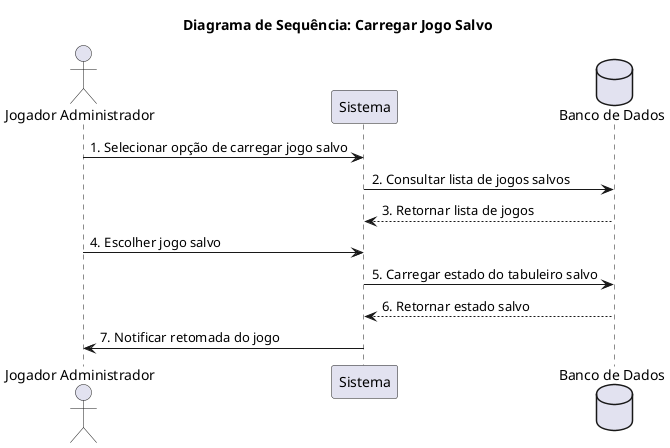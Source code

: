 @startuml diagramaSequencia

title Diagrama de Sequência: Carregar Jogo Salvo
actor "Jogador Administrador" as Admin
participant "Sistema" as Sistema
database "Banco de Dados" as BD

Admin -> Sistema : 1. Selecionar opção de carregar jogo salvo
Sistema -> BD : 2. Consultar lista de jogos salvos
BD --> Sistema : 3. Retornar lista de jogos
Admin -> Sistema : 4. Escolher jogo salvo
Sistema -> BD : 5. Carregar estado do tabuleiro salvo
BD --> Sistema : 6. Retornar estado salvo
Sistema -> Admin : 7. Notificar retomada do jogo

@enduml